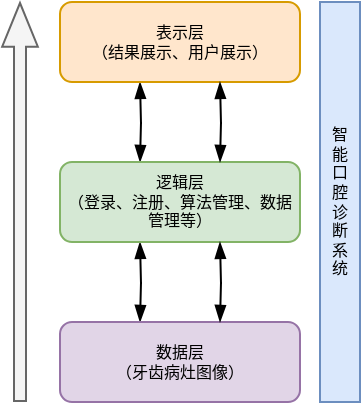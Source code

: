<mxfile version="24.4.13" type="github" pages="4">
  <diagram name="系统架构" id="LkHW-83_zddhqzEgzAWe">
    <mxGraphModel dx="576" dy="305" grid="1" gridSize="10" guides="1" tooltips="1" connect="1" arrows="1" fold="1" page="1" pageScale="1" pageWidth="3300" pageHeight="4681" math="0" shadow="0">
      <root>
        <mxCell id="0" />
        <mxCell id="1" parent="0" />
        <mxCell id="YGHuRv0u9WsSLWJvh3on-13" style="edgeStyle=orthogonalEdgeStyle;rounded=0;orthogonalLoop=1;jettySize=auto;html=1;entryX=0.5;entryY=1;entryDx=0;entryDy=0;endArrow=blockThin;endFill=1;startArrow=blockThin;startFill=1;fontFamily=宋体;fontSize=8;" parent="1" edge="1">
          <mxGeometry relative="1" as="geometry">
            <mxPoint x="1480" y="320" as="sourcePoint" />
            <mxPoint x="1480" y="280" as="targetPoint" />
          </mxGeometry>
        </mxCell>
        <mxCell id="YGHuRv0u9WsSLWJvh3on-9" value="&lt;span style=&quot;font-size: 8px;&quot;&gt;数据层&lt;/span&gt;&lt;div style=&quot;font-size: 8px;&quot;&gt;（牙齿病灶图像）&lt;/div&gt;" style="rounded=1;whiteSpace=wrap;html=1;fillColor=#e1d5e7;strokeColor=#9673a6;fontFamily=宋体;fontSize=8;" parent="1" vertex="1">
          <mxGeometry x="1440" y="320" width="120" height="40" as="geometry" />
        </mxCell>
        <mxCell id="YGHuRv0u9WsSLWJvh3on-20" style="edgeStyle=orthogonalEdgeStyle;rounded=0;orthogonalLoop=1;jettySize=auto;html=1;entryX=0.5;entryY=1;entryDx=0;entryDy=0;startArrow=blockThin;startFill=1;endArrow=blockThin;endFill=1;fontFamily=宋体;fontSize=8;" parent="1" edge="1">
          <mxGeometry relative="1" as="geometry">
            <mxPoint x="1480" y="240" as="sourcePoint" />
            <mxPoint x="1480" y="200" as="targetPoint" />
          </mxGeometry>
        </mxCell>
        <mxCell id="YGHuRv0u9WsSLWJvh3on-10" value="&lt;span style=&quot;font-size: 8px;&quot;&gt;逻辑层&lt;/span&gt;&lt;div style=&quot;font-size: 8px;&quot;&gt;（登录、注册、算法管理、数据管理等）&lt;/div&gt;" style="rounded=1;whiteSpace=wrap;html=1;fillColor=#d5e8d4;strokeColor=#82b366;fontFamily=宋体;fontSize=8;" parent="1" vertex="1">
          <mxGeometry x="1440" y="240" width="120" height="40" as="geometry" />
        </mxCell>
        <mxCell id="YGHuRv0u9WsSLWJvh3on-11" value="&lt;font style=&quot;font-size: 8px;&quot;&gt;&lt;span style=&quot;font-size: 8px;&quot;&gt;表示层&lt;/span&gt;&lt;/font&gt;&lt;div style=&quot;font-size: 8px;&quot;&gt;&lt;font style=&quot;font-size: 8px;&quot;&gt;&lt;span style=&quot;font-size: 8px;&quot;&gt;（结果展示、用户展示）&lt;/span&gt;&lt;/font&gt;&lt;/div&gt;" style="rounded=1;whiteSpace=wrap;html=1;fillColor=#ffe6cc;strokeColor=#d79b00;fontFamily=宋体;fontSize=8;" parent="1" vertex="1">
          <mxGeometry x="1440" y="160" width="120" height="40" as="geometry" />
        </mxCell>
        <mxCell id="YGHuRv0u9WsSLWJvh3on-15" value="" style="shape=flexArrow;endArrow=classic;html=1;rounded=0;fillColor=#f5f5f5;strokeColor=#666666;endSize=6.944;startSize=6;targetPerimeterSpacing=0;width=6;fontFamily=宋体;fontSize=8;endWidth=10.833;" parent="1" edge="1">
          <mxGeometry width="50" height="50" relative="1" as="geometry">
            <mxPoint x="1420" y="360" as="sourcePoint" />
            <mxPoint x="1420" y="160" as="targetPoint" />
          </mxGeometry>
        </mxCell>
        <mxCell id="YGHuRv0u9WsSLWJvh3on-21" style="edgeStyle=orthogonalEdgeStyle;rounded=0;orthogonalLoop=1;jettySize=auto;html=1;entryX=0.5;entryY=1;entryDx=0;entryDy=0;startArrow=blockThin;startFill=1;endArrow=blockThin;endFill=1;fontFamily=宋体;fontSize=8;" parent="1" edge="1">
          <mxGeometry relative="1" as="geometry">
            <mxPoint x="1520" y="240" as="sourcePoint" />
            <mxPoint x="1520" y="200" as="targetPoint" />
          </mxGeometry>
        </mxCell>
        <mxCell id="YGHuRv0u9WsSLWJvh3on-22" style="edgeStyle=orthogonalEdgeStyle;rounded=0;orthogonalLoop=1;jettySize=auto;html=1;entryX=0.5;entryY=1;entryDx=0;entryDy=0;endArrow=blockThin;endFill=1;startArrow=blockThin;startFill=1;fontFamily=宋体;fontSize=8;" parent="1" edge="1">
          <mxGeometry relative="1" as="geometry">
            <mxPoint x="1520" y="320" as="sourcePoint" />
            <mxPoint x="1520" y="280" as="targetPoint" />
          </mxGeometry>
        </mxCell>
        <mxCell id="YGHuRv0u9WsSLWJvh3on-23" value="智&lt;div&gt;能&lt;/div&gt;&lt;div&gt;口&lt;/div&gt;&lt;div&gt;腔&lt;/div&gt;&lt;div&gt;诊&lt;/div&gt;&lt;div&gt;断&lt;/div&gt;&lt;div&gt;系&lt;/div&gt;&lt;div&gt;统&lt;/div&gt;" style="rounded=0;whiteSpace=wrap;html=1;fillColor=#dae8fc;strokeColor=#6c8ebf;fontSize=8;fontFamily=宋体;" parent="1" vertex="1">
          <mxGeometry x="1570" y="160" width="20" height="200" as="geometry" />
        </mxCell>
      </root>
    </mxGraphModel>
  </diagram>
  <diagram id="i9NmXFwkPcuuJlF_lthj" name="功能设计图">
    <mxGraphModel dx="830" dy="439" grid="1" gridSize="10" guides="1" tooltips="1" connect="1" arrows="1" fold="1" page="1" pageScale="1" pageWidth="3300" pageHeight="4681" math="0" shadow="0">
      <root>
        <mxCell id="0" />
        <mxCell id="1" parent="0" />
        <mxCell id="tpQNAjY15MoXPKfH8kAv-8" style="edgeStyle=orthogonalEdgeStyle;rounded=0;orthogonalLoop=1;jettySize=auto;html=1;endArrow=none;endFill=0;fontSize=8;fontStyle=1" parent="1" source="52KiW7nBEGcCmnsNeTSc-1" target="tpQNAjY15MoXPKfH8kAv-1" edge="1">
          <mxGeometry relative="1" as="geometry">
            <Array as="points">
              <mxPoint x="860" y="350" />
              <mxPoint x="720" y="350" />
            </Array>
          </mxGeometry>
        </mxCell>
        <mxCell id="tpQNAjY15MoXPKfH8kAv-9" style="edgeStyle=orthogonalEdgeStyle;rounded=0;orthogonalLoop=1;jettySize=auto;html=1;entryX=0.5;entryY=0;entryDx=0;entryDy=0;endArrow=none;endFill=0;fontSize=8;fontStyle=1" parent="1" source="52KiW7nBEGcCmnsNeTSc-1" target="tpQNAjY15MoXPKfH8kAv-2" edge="1">
          <mxGeometry relative="1" as="geometry">
            <Array as="points">
              <mxPoint x="860" y="350" />
              <mxPoint x="810" y="350" />
            </Array>
          </mxGeometry>
        </mxCell>
        <mxCell id="tpQNAjY15MoXPKfH8kAv-10" style="edgeStyle=orthogonalEdgeStyle;rounded=0;orthogonalLoop=1;jettySize=auto;html=1;entryX=0.5;entryY=0;entryDx=0;entryDy=0;endArrow=none;endFill=0;fontSize=8;fontStyle=1" parent="1" source="52KiW7nBEGcCmnsNeTSc-1" target="tpQNAjY15MoXPKfH8kAv-3" edge="1">
          <mxGeometry relative="1" as="geometry">
            <Array as="points">
              <mxPoint x="860" y="350" />
              <mxPoint x="900" y="350" />
            </Array>
          </mxGeometry>
        </mxCell>
        <mxCell id="tpQNAjY15MoXPKfH8kAv-11" style="edgeStyle=orthogonalEdgeStyle;rounded=0;orthogonalLoop=1;jettySize=auto;html=1;entryX=0.5;entryY=0;entryDx=0;entryDy=0;endArrow=none;endFill=0;fontSize=8;fontStyle=1" parent="1" source="52KiW7nBEGcCmnsNeTSc-1" target="tpQNAjY15MoXPKfH8kAv-4" edge="1">
          <mxGeometry relative="1" as="geometry">
            <Array as="points">
              <mxPoint x="860" y="350" />
              <mxPoint x="990" y="350" />
            </Array>
          </mxGeometry>
        </mxCell>
        <mxCell id="52KiW7nBEGcCmnsNeTSc-1" value="口腔智能诊断系统" style="rounded=1;whiteSpace=wrap;html=1;fontFamily=宋体;fontSize=8;align=center;fontStyle=1" parent="1" vertex="1">
          <mxGeometry x="800" y="320" width="120" height="20" as="geometry" />
        </mxCell>
        <mxCell id="MkGm8vVT1DqQg0-eW2ea-3" style="edgeStyle=orthogonalEdgeStyle;rounded=0;orthogonalLoop=1;jettySize=auto;html=1;entryX=0.5;entryY=0;entryDx=0;entryDy=0;endArrow=none;endFill=0;endSize=4;fontSize=8;fontStyle=1" parent="1" source="tpQNAjY15MoXPKfH8kAv-1" target="MkGm8vVT1DqQg0-eW2ea-2" edge="1">
          <mxGeometry relative="1" as="geometry" />
        </mxCell>
        <mxCell id="tpQNAjY15MoXPKfH8kAv-1" value="数据管理模块" style="rounded=1;whiteSpace=wrap;html=1;fontFamily=宋体;fontSize=8;fontStyle=1" parent="1" vertex="1">
          <mxGeometry x="680" y="370" width="80" height="20" as="geometry" />
        </mxCell>
        <mxCell id="tpQNAjY15MoXPKfH8kAv-2" value="系统管理模块" style="rounded=1;whiteSpace=wrap;html=1;fontFamily=宋体;fontSize=8;fontStyle=1" parent="1" vertex="1">
          <mxGeometry x="770" y="370" width="80" height="20" as="geometry" />
        </mxCell>
        <mxCell id="MkGm8vVT1DqQg0-eW2ea-5" style="edgeStyle=orthogonalEdgeStyle;rounded=0;orthogonalLoop=1;jettySize=auto;html=1;entryX=0.5;entryY=0;entryDx=0;entryDy=0;endArrow=none;endFill=0;fontSize=8;fontStyle=1" parent="1" source="tpQNAjY15MoXPKfH8kAv-3" target="MkGm8vVT1DqQg0-eW2ea-4" edge="1">
          <mxGeometry relative="1" as="geometry" />
        </mxCell>
        <mxCell id="tpQNAjY15MoXPKfH8kAv-3" value="算法管理模块" style="rounded=1;whiteSpace=wrap;html=1;fontFamily=宋体;fontSize=8;fontStyle=1" parent="1" vertex="1">
          <mxGeometry x="860" y="370" width="80" height="20" as="geometry" />
        </mxCell>
        <mxCell id="tpQNAjY15MoXPKfH8kAv-4" value="病灶分割模块" style="rounded=1;whiteSpace=wrap;html=1;fontFamily=宋体;fontSize=8;fontStyle=1" parent="1" vertex="1">
          <mxGeometry x="950" y="370" width="80" height="20" as="geometry" />
        </mxCell>
        <mxCell id="tpQNAjY15MoXPKfH8kAv-33" style="edgeStyle=orthogonalEdgeStyle;rounded=0;orthogonalLoop=1;jettySize=auto;html=1;entryX=0.5;entryY=1;entryDx=0;entryDy=0;endArrow=none;endFill=0;fontSize=8;fontStyle=1" parent="1" source="tpQNAjY15MoXPKfH8kAv-12" target="tpQNAjY15MoXPKfH8kAv-1" edge="1">
          <mxGeometry relative="1" as="geometry">
            <Array as="points">
              <mxPoint x="690" y="400" />
              <mxPoint x="720" y="400" />
            </Array>
          </mxGeometry>
        </mxCell>
        <mxCell id="tpQNAjY15MoXPKfH8kAv-12" value="数&lt;div style=&quot;font-size: 8px;&quot;&gt;据&lt;/div&gt;&lt;div style=&quot;font-size: 8px;&quot;&gt;上&lt;/div&gt;&lt;div style=&quot;font-size: 8px;&quot;&gt;传&lt;/div&gt;" style="rounded=0;whiteSpace=wrap;html=1;fontFamily=宋体;fontSize=8;fontStyle=1" parent="1" vertex="1">
          <mxGeometry x="680" y="410" width="20" height="50" as="geometry" />
        </mxCell>
        <mxCell id="tpQNAjY15MoXPKfH8kAv-40" style="edgeStyle=orthogonalEdgeStyle;rounded=0;orthogonalLoop=1;jettySize=auto;html=1;entryX=0.5;entryY=1;entryDx=0;entryDy=0;endArrow=none;endFill=0;fontSize=8;fontStyle=1" parent="1" source="tpQNAjY15MoXPKfH8kAv-13" target="tpQNAjY15MoXPKfH8kAv-1" edge="1">
          <mxGeometry relative="1" as="geometry">
            <Array as="points">
              <mxPoint x="750" y="400" />
              <mxPoint x="720" y="400" />
            </Array>
          </mxGeometry>
        </mxCell>
        <mxCell id="tpQNAjY15MoXPKfH8kAv-13" value="数&lt;div style=&quot;font-size: 8px;&quot;&gt;据&lt;/div&gt;&lt;div style=&quot;font-size: 8px;&quot;&gt;删&lt;/div&gt;&lt;div style=&quot;font-size: 8px;&quot;&gt;除&lt;/div&gt;" style="rounded=0;whiteSpace=wrap;html=1;fontFamily=宋体;fontSize=8;fontStyle=1" parent="1" vertex="1">
          <mxGeometry x="740" y="410" width="20" height="50" as="geometry" />
        </mxCell>
        <mxCell id="tpQNAjY15MoXPKfH8kAv-14" value="用&lt;div style=&quot;font-size: 8px;&quot;&gt;户&lt;/div&gt;&lt;div style=&quot;font-size: 8px;&quot;&gt;注&lt;/div&gt;&lt;div style=&quot;font-size: 8px;&quot;&gt;册&lt;/div&gt;" style="rounded=0;whiteSpace=wrap;html=1;fontFamily=宋体;fontSize=8;fontStyle=1" parent="1" vertex="1">
          <mxGeometry x="770" y="410" width="20" height="50" as="geometry" />
        </mxCell>
        <mxCell id="tpQNAjY15MoXPKfH8kAv-35" style="edgeStyle=orthogonalEdgeStyle;rounded=0;orthogonalLoop=1;jettySize=auto;html=1;entryX=0.5;entryY=1;entryDx=0;entryDy=0;endArrow=none;endFill=0;fontSize=8;fontStyle=1" parent="1" source="tpQNAjY15MoXPKfH8kAv-15" target="tpQNAjY15MoXPKfH8kAv-2" edge="1">
          <mxGeometry relative="1" as="geometry" />
        </mxCell>
        <mxCell id="tpQNAjY15MoXPKfH8kAv-15" value="用&lt;div style=&quot;font-size: 8px;&quot;&gt;户&lt;/div&gt;&lt;div style=&quot;font-size: 8px;&quot;&gt;登&lt;/div&gt;&lt;div style=&quot;font-size: 8px;&quot;&gt;录&lt;/div&gt;" style="rounded=0;whiteSpace=wrap;html=1;fontFamily=宋体;fontSize=8;fontStyle=1" parent="1" vertex="1">
          <mxGeometry x="800" y="410" width="20" height="50" as="geometry" />
        </mxCell>
        <mxCell id="tpQNAjY15MoXPKfH8kAv-16" value="个&lt;div&gt;人&lt;/div&gt;&lt;div&gt;中&lt;/div&gt;&lt;div&gt;心&lt;/div&gt;" style="rounded=0;whiteSpace=wrap;html=1;fontFamily=宋体;fontSize=8;fontStyle=1" parent="1" vertex="1">
          <mxGeometry x="830" y="410" width="20" height="50" as="geometry" />
        </mxCell>
        <mxCell id="tpQNAjY15MoXPKfH8kAv-42" style="edgeStyle=orthogonalEdgeStyle;rounded=0;orthogonalLoop=1;jettySize=auto;html=1;entryX=0.5;entryY=1;entryDx=0;entryDy=0;endArrow=none;endFill=0;fontSize=8;fontStyle=1" parent="1" source="tpQNAjY15MoXPKfH8kAv-18" target="tpQNAjY15MoXPKfH8kAv-3" edge="1">
          <mxGeometry relative="1" as="geometry">
            <Array as="points">
              <mxPoint x="870" y="400" />
              <mxPoint x="900" y="400" />
            </Array>
          </mxGeometry>
        </mxCell>
        <mxCell id="tpQNAjY15MoXPKfH8kAv-18" value="算&lt;div&gt;法&lt;/div&gt;&lt;div&gt;上&lt;/div&gt;&lt;div&gt;传&lt;/div&gt;" style="rounded=0;whiteSpace=wrap;html=1;fontFamily=宋体;fontSize=8;fontStyle=1" parent="1" vertex="1">
          <mxGeometry x="860" y="410" width="20" height="50" as="geometry" />
        </mxCell>
        <mxCell id="tpQNAjY15MoXPKfH8kAv-43" style="edgeStyle=orthogonalEdgeStyle;rounded=0;orthogonalLoop=1;jettySize=auto;html=1;entryX=0.5;entryY=1;entryDx=0;entryDy=0;endArrow=none;endFill=0;fontSize=8;fontStyle=1" parent="1" source="tpQNAjY15MoXPKfH8kAv-19" target="tpQNAjY15MoXPKfH8kAv-3" edge="1">
          <mxGeometry relative="1" as="geometry">
            <Array as="points">
              <mxPoint x="930" y="400" />
              <mxPoint x="900" y="400" />
            </Array>
          </mxGeometry>
        </mxCell>
        <mxCell id="tpQNAjY15MoXPKfH8kAv-19" value="算&lt;div&gt;法&lt;/div&gt;&lt;div&gt;删&lt;/div&gt;&lt;div&gt;除&lt;/div&gt;" style="rounded=0;whiteSpace=wrap;html=1;fontFamily=宋体;fontSize=8;fontStyle=1" parent="1" vertex="1">
          <mxGeometry x="920" y="410" width="20" height="50" as="geometry" />
        </mxCell>
        <mxCell id="tpQNAjY15MoXPKfH8kAv-44" style="edgeStyle=orthogonalEdgeStyle;rounded=0;orthogonalLoop=1;jettySize=auto;html=1;entryX=0.5;entryY=1;entryDx=0;entryDy=0;endArrow=none;endFill=0;fontSize=8;fontStyle=1" parent="1" source="tpQNAjY15MoXPKfH8kAv-21" target="tpQNAjY15MoXPKfH8kAv-4" edge="1">
          <mxGeometry relative="1" as="geometry">
            <Array as="points">
              <mxPoint x="960" y="400" />
              <mxPoint x="990" y="400" />
            </Array>
          </mxGeometry>
        </mxCell>
        <mxCell id="tpQNAjY15MoXPKfH8kAv-21" value="数&lt;div&gt;据&lt;/div&gt;&lt;div&gt;选&lt;/div&gt;&lt;div&gt;择&lt;/div&gt;" style="rounded=0;whiteSpace=wrap;html=1;fontFamily=宋体;fontSize=8;fontStyle=1" parent="1" vertex="1">
          <mxGeometry x="950" y="410" width="20" height="50" as="geometry" />
        </mxCell>
        <mxCell id="tpQNAjY15MoXPKfH8kAv-45" style="edgeStyle=orthogonalEdgeStyle;rounded=0;orthogonalLoop=1;jettySize=auto;html=1;entryX=0.5;entryY=1;entryDx=0;entryDy=0;endArrow=none;endFill=0;fontSize=8;fontStyle=1" parent="1" source="tpQNAjY15MoXPKfH8kAv-22" target="tpQNAjY15MoXPKfH8kAv-4" edge="1">
          <mxGeometry relative="1" as="geometry">
            <Array as="points">
              <mxPoint x="1020" y="400" />
              <mxPoint x="990" y="400" />
            </Array>
          </mxGeometry>
        </mxCell>
        <mxCell id="tpQNAjY15MoXPKfH8kAv-22" value="结&lt;div&gt;果&lt;/div&gt;&lt;div&gt;展&lt;/div&gt;&lt;div&gt;示&lt;/div&gt;" style="rounded=0;whiteSpace=wrap;html=1;fontFamily=宋体;fontSize=8;fontStyle=1" parent="1" vertex="1">
          <mxGeometry x="1010" y="410" width="20" height="50" as="geometry" />
        </mxCell>
        <mxCell id="tpQNAjY15MoXPKfH8kAv-39" style="edgeStyle=orthogonalEdgeStyle;rounded=0;orthogonalLoop=1;jettySize=auto;html=1;entryX=0.5;entryY=1;entryDx=0;entryDy=0;endArrow=none;endFill=0;fontSize=8;fontStyle=1" parent="1" source="tpQNAjY15MoXPKfH8kAv-23" target="tpQNAjY15MoXPKfH8kAv-4" edge="1">
          <mxGeometry relative="1" as="geometry">
            <Array as="points">
              <mxPoint x="990" y="400" />
              <mxPoint x="990" y="400" />
            </Array>
          </mxGeometry>
        </mxCell>
        <mxCell id="tpQNAjY15MoXPKfH8kAv-23" value="算&lt;div&gt;法&lt;/div&gt;&lt;div&gt;选&lt;/div&gt;&lt;div&gt;择&lt;/div&gt;" style="rounded=0;whiteSpace=wrap;html=1;fontFamily=宋体;fontSize=8;fontStyle=1" parent="1" vertex="1">
          <mxGeometry x="980" y="410" width="20" height="50" as="geometry" />
        </mxCell>
        <mxCell id="tpQNAjY15MoXPKfH8kAv-34" style="edgeStyle=orthogonalEdgeStyle;rounded=0;orthogonalLoop=1;jettySize=auto;html=1;entryX=0.5;entryY=1;entryDx=0;entryDy=0;endArrow=none;endFill=0;fontSize=8;fontStyle=1" parent="1" edge="1">
          <mxGeometry relative="1" as="geometry">
            <mxPoint x="784.99" y="410" as="sourcePoint" />
            <mxPoint x="809.99" y="390" as="targetPoint" />
            <Array as="points">
              <mxPoint x="780" y="410" />
              <mxPoint x="780" y="400" />
              <mxPoint x="810" y="400" />
            </Array>
          </mxGeometry>
        </mxCell>
        <mxCell id="tpQNAjY15MoXPKfH8kAv-41" style="edgeStyle=orthogonalEdgeStyle;rounded=0;orthogonalLoop=1;jettySize=auto;html=1;entryX=0.512;entryY=1.002;entryDx=0;entryDy=0;entryPerimeter=0;endArrow=none;endFill=0;fontSize=8;fontStyle=1" parent="1" source="tpQNAjY15MoXPKfH8kAv-16" target="tpQNAjY15MoXPKfH8kAv-2" edge="1">
          <mxGeometry relative="1" as="geometry">
            <Array as="points">
              <mxPoint x="840" y="400" />
              <mxPoint x="810" y="400" />
              <mxPoint x="810" y="390" />
            </Array>
          </mxGeometry>
        </mxCell>
        <mxCell id="MkGm8vVT1DqQg0-eW2ea-2" value="数&lt;div&gt;据&lt;/div&gt;&lt;div&gt;统&lt;/div&gt;&lt;div&gt;计&lt;/div&gt;" style="rounded=0;whiteSpace=wrap;html=1;fontFamily=宋体;fontSize=8;fontStyle=1" parent="1" vertex="1">
          <mxGeometry x="710" y="410" width="20" height="50" as="geometry" />
        </mxCell>
        <mxCell id="MkGm8vVT1DqQg0-eW2ea-4" value="算&lt;div&gt;法&lt;/div&gt;&lt;div&gt;设&lt;/div&gt;&lt;div&gt;置&lt;/div&gt;" style="rounded=0;whiteSpace=wrap;html=1;fontFamily=宋体;fontSize=8;fontStyle=1" parent="1" vertex="1">
          <mxGeometry x="890" y="410" width="20" height="50" as="geometry" />
        </mxCell>
      </root>
    </mxGraphModel>
  </diagram>
  <diagram id="YIF18xCXREtSUEXABAGM" name="病灶分割">
    <mxGraphModel dx="1012" dy="536" grid="1" gridSize="10" guides="1" tooltips="1" connect="1" arrows="1" fold="1" page="1" pageScale="1" pageWidth="3300" pageHeight="4681" math="0" shadow="0">
      <root>
        <mxCell id="0" />
        <mxCell id="1" parent="0" />
        <mxCell id="BI3yGCkP-vkkFhbPsTGd-1" value="开始" style="strokeWidth=1;html=1;shape=mxgraph.flowchart.terminator;whiteSpace=wrap;fontSize=10;fontFamily=宋体;fontStyle=1" parent="1" vertex="1">
          <mxGeometry x="440" y="360" width="80" height="40" as="geometry" />
        </mxCell>
        <mxCell id="BI3yGCkP-vkkFhbPsTGd-13" value="" style="edgeStyle=orthogonalEdgeStyle;rounded=0;orthogonalLoop=1;jettySize=auto;html=1;endArrow=blockThin;endFill=1;fontStyle=0" parent="1" source="BI3yGCkP-vkkFhbPsTGd-2" edge="1">
          <mxGeometry relative="1" as="geometry">
            <mxPoint x="480" y="560" as="targetPoint" />
          </mxGeometry>
        </mxCell>
        <mxCell id="BI3yGCkP-vkkFhbPsTGd-2" value="病灶数据分割" style="rounded=1;whiteSpace=wrap;html=1;absoluteArcSize=1;arcSize=14;strokeWidth=1;fontSize=10;fontFamily=宋体;fontStyle=1" parent="1" vertex="1">
          <mxGeometry x="440" y="500" width="80" height="40" as="geometry" />
        </mxCell>
        <mxCell id="BI3yGCkP-vkkFhbPsTGd-7" style="edgeStyle=orthogonalEdgeStyle;rounded=0;orthogonalLoop=1;jettySize=auto;html=1;entryX=0;entryY=0.5;entryDx=0;entryDy=0;fontSize=8;endArrow=blockThin;endFill=1;fontStyle=0" parent="1" source="BI3yGCkP-vkkFhbPsTGd-3" target="BI3yGCkP-vkkFhbPsTGd-2" edge="1">
          <mxGeometry relative="1" as="geometry" />
        </mxCell>
        <mxCell id="BI3yGCkP-vkkFhbPsTGd-9" value="是" style="edgeLabel;html=1;align=center;verticalAlign=middle;resizable=0;points=[];fontSize=10;fontFamily=宋体;fontStyle=1" parent="BI3yGCkP-vkkFhbPsTGd-7" vertex="1" connectable="0">
          <mxGeometry x="-0.367" y="-2" relative="1" as="geometry">
            <mxPoint as="offset" />
          </mxGeometry>
        </mxCell>
        <mxCell id="BI3yGCkP-vkkFhbPsTGd-3" value="算法选择" style="strokeWidth=1;html=1;shape=mxgraph.flowchart.decision;whiteSpace=wrap;fontSize=10;fontFamily=宋体;fontStyle=1" parent="1" vertex="1">
          <mxGeometry x="380" y="440" width="80" height="40" as="geometry" />
        </mxCell>
        <mxCell id="BI3yGCkP-vkkFhbPsTGd-4" style="edgeStyle=orthogonalEdgeStyle;rounded=0;orthogonalLoop=1;jettySize=auto;html=1;entryX=0.5;entryY=0;entryDx=0;entryDy=0;entryPerimeter=0;endArrow=blockThin;endFill=1;fontStyle=0" parent="1" source="BI3yGCkP-vkkFhbPsTGd-1" target="BI3yGCkP-vkkFhbPsTGd-3" edge="1">
          <mxGeometry relative="1" as="geometry" />
        </mxCell>
        <mxCell id="BI3yGCkP-vkkFhbPsTGd-8" style="edgeStyle=orthogonalEdgeStyle;rounded=0;orthogonalLoop=1;jettySize=auto;html=1;entryX=1;entryY=0.5;entryDx=0;entryDy=0;endArrow=blockThin;endFill=1;fontStyle=0" parent="1" source="BI3yGCkP-vkkFhbPsTGd-5" target="BI3yGCkP-vkkFhbPsTGd-2" edge="1">
          <mxGeometry relative="1" as="geometry" />
        </mxCell>
        <mxCell id="BI3yGCkP-vkkFhbPsTGd-10" value="是" style="edgeLabel;html=1;align=center;verticalAlign=middle;resizable=0;points=[];fontSize=10;fontFamily=宋体;fontStyle=1" parent="BI3yGCkP-vkkFhbPsTGd-8" vertex="1" connectable="0">
          <mxGeometry x="-0.407" y="2" relative="1" as="geometry">
            <mxPoint as="offset" />
          </mxGeometry>
        </mxCell>
        <mxCell id="BI3yGCkP-vkkFhbPsTGd-5" value="数据选择" style="strokeWidth=1;html=1;shape=mxgraph.flowchart.decision;whiteSpace=wrap;fontSize=10;fontFamily=宋体;fontStyle=1" parent="1" vertex="1">
          <mxGeometry x="500" y="440" width="80" height="40" as="geometry" />
        </mxCell>
        <mxCell id="BI3yGCkP-vkkFhbPsTGd-6" style="edgeStyle=orthogonalEdgeStyle;rounded=0;orthogonalLoop=1;jettySize=auto;html=1;entryX=0.5;entryY=0;entryDx=0;entryDy=0;entryPerimeter=0;endArrow=blockThin;endFill=1;fontStyle=0" parent="1" source="BI3yGCkP-vkkFhbPsTGd-1" target="BI3yGCkP-vkkFhbPsTGd-5" edge="1">
          <mxGeometry relative="1" as="geometry" />
        </mxCell>
        <mxCell id="BI3yGCkP-vkkFhbPsTGd-15" value="结束" style="strokeWidth=1;html=1;shape=mxgraph.flowchart.terminator;whiteSpace=wrap;fontSize=10;fontFamily=宋体;fontStyle=1" parent="1" vertex="1">
          <mxGeometry x="440" y="720" width="80" height="40" as="geometry" />
        </mxCell>
        <mxCell id="BI3yGCkP-vkkFhbPsTGd-31" style="edgeStyle=orthogonalEdgeStyle;rounded=0;orthogonalLoop=1;jettySize=auto;html=1;endArrow=none;endFill=0;fontStyle=0" parent="1" source="BI3yGCkP-vkkFhbPsTGd-20" edge="1">
          <mxGeometry relative="1" as="geometry">
            <mxPoint x="480" y="700" as="targetPoint" />
            <Array as="points">
              <mxPoint x="400" y="580" />
              <mxPoint x="400" y="700" />
              <mxPoint x="440" y="700" />
            </Array>
          </mxGeometry>
        </mxCell>
        <mxCell id="BI3yGCkP-vkkFhbPsTGd-32" value="否" style="edgeLabel;html=1;align=center;verticalAlign=middle;resizable=0;points=[];fontFamily=宋体;fontSize=10;fontStyle=1" parent="BI3yGCkP-vkkFhbPsTGd-31" vertex="1" connectable="0">
          <mxGeometry x="-0.184" relative="1" as="geometry">
            <mxPoint as="offset" />
          </mxGeometry>
        </mxCell>
        <mxCell id="BI3yGCkP-vkkFhbPsTGd-20" value="是否出现病灶" style="strokeWidth=1;html=1;shape=mxgraph.flowchart.decision;whiteSpace=wrap;fontSize=10;fontFamily=宋体;fontStyle=1" parent="1" vertex="1">
          <mxGeometry x="440" y="560" width="80" height="40" as="geometry" />
        </mxCell>
        <mxCell id="BI3yGCkP-vkkFhbPsTGd-22" value="显示病灶分割结果" style="rounded=1;whiteSpace=wrap;html=1;absoluteArcSize=1;arcSize=14;strokeWidth=1;fontSize=10;fontFamily=宋体;fontStyle=1" parent="1" vertex="1">
          <mxGeometry x="440" y="640" width="80" height="40" as="geometry" />
        </mxCell>
        <mxCell id="BI3yGCkP-vkkFhbPsTGd-24" style="edgeStyle=orthogonalEdgeStyle;rounded=0;orthogonalLoop=1;jettySize=auto;html=1;entryX=0;entryY=0.5;entryDx=0;entryDy=0;fontSize=8;endArrow=blockThin;endFill=1;fontStyle=0" parent="1" edge="1">
          <mxGeometry relative="1" as="geometry">
            <mxPoint x="480" y="600" as="sourcePoint" />
            <mxPoint x="480" y="640" as="targetPoint" />
          </mxGeometry>
        </mxCell>
        <mxCell id="BI3yGCkP-vkkFhbPsTGd-25" value="是" style="edgeLabel;html=1;align=center;verticalAlign=middle;resizable=0;points=[];fontSize=10;fontFamily=宋体;fontStyle=1" parent="BI3yGCkP-vkkFhbPsTGd-24" vertex="1" connectable="0">
          <mxGeometry x="-0.367" y="-2" relative="1" as="geometry">
            <mxPoint as="offset" />
          </mxGeometry>
        </mxCell>
        <mxCell id="BI3yGCkP-vkkFhbPsTGd-26" value="" style="edgeStyle=orthogonalEdgeStyle;rounded=0;orthogonalLoop=1;jettySize=auto;html=1;endArrow=blockThin;endFill=1;entryX=0.5;entryY=0;entryDx=0;entryDy=0;entryPerimeter=0;fontStyle=0" parent="1" edge="1" target="BI3yGCkP-vkkFhbPsTGd-15">
          <mxGeometry relative="1" as="geometry">
            <mxPoint x="479.8" y="680" as="sourcePoint" />
            <mxPoint x="479.8" y="700" as="targetPoint" />
          </mxGeometry>
        </mxCell>
        <mxCell id="BI3yGCkP-vkkFhbPsTGd-27" style="edgeStyle=orthogonalEdgeStyle;rounded=0;orthogonalLoop=1;jettySize=auto;html=1;endArrow=none;endFill=0;fontStyle=0" parent="1" source="BI3yGCkP-vkkFhbPsTGd-3" edge="1">
          <mxGeometry relative="1" as="geometry">
            <Array as="points">
              <mxPoint x="360" y="460" />
              <mxPoint x="360" y="700" />
            </Array>
            <mxPoint x="480" y="700" as="targetPoint" />
          </mxGeometry>
        </mxCell>
        <mxCell id="BI3yGCkP-vkkFhbPsTGd-28" value="否" style="edgeLabel;html=1;align=center;verticalAlign=middle;resizable=0;points=[];fontFamily=宋体;fontSize=10;fontStyle=1" parent="BI3yGCkP-vkkFhbPsTGd-27" vertex="1" connectable="0">
          <mxGeometry x="-0.263" y="-1" relative="1" as="geometry">
            <mxPoint as="offset" />
          </mxGeometry>
        </mxCell>
        <mxCell id="BI3yGCkP-vkkFhbPsTGd-29" style="edgeStyle=orthogonalEdgeStyle;rounded=0;orthogonalLoop=1;jettySize=auto;html=1;endArrow=none;endFill=0;fontStyle=0" parent="1" source="BI3yGCkP-vkkFhbPsTGd-5" edge="1">
          <mxGeometry relative="1" as="geometry">
            <Array as="points">
              <mxPoint x="600" y="460" />
              <mxPoint x="600" y="700" />
              <mxPoint x="520" y="700" />
            </Array>
            <mxPoint x="480" y="700" as="targetPoint" />
          </mxGeometry>
        </mxCell>
        <mxCell id="BI3yGCkP-vkkFhbPsTGd-33" value="否" style="edgeLabel;html=1;align=center;verticalAlign=middle;resizable=0;points=[];fontFamily=宋体;fontSize=10;fontStyle=1" parent="BI3yGCkP-vkkFhbPsTGd-29" vertex="1" connectable="0">
          <mxGeometry x="-0.212" relative="1" as="geometry">
            <mxPoint as="offset" />
          </mxGeometry>
        </mxCell>
      </root>
    </mxGraphModel>
  </diagram>
  <diagram id="-fuicj0J8tHWl5odxQkv" name="系统管理流程图">
    <mxGraphModel dx="1430" dy="757" grid="1" gridSize="10" guides="1" tooltips="1" connect="1" arrows="1" fold="1" page="1" pageScale="1" pageWidth="3300" pageHeight="4681" math="0" shadow="0">
      <root>
        <mxCell id="0" />
        <mxCell id="1" parent="0" />
        <mxCell id="d6k6f8dK2Abtm1SsaPgO-24" style="edgeStyle=orthogonalEdgeStyle;rounded=0;orthogonalLoop=1;jettySize=auto;html=1;entryX=0.5;entryY=0;entryDx=0;entryDy=0;endArrow=blockThin;endFill=1;fontStyle=1" parent="1" source="d6k6f8dK2Abtm1SsaPgO-1" target="d6k6f8dK2Abtm1SsaPgO-3" edge="1">
          <mxGeometry relative="1" as="geometry" />
        </mxCell>
        <mxCell id="d6k6f8dK2Abtm1SsaPgO-1" value="开始" style="strokeWidth=1;html=1;shape=mxgraph.flowchart.terminator;whiteSpace=wrap;fontSize=10;fontFamily=宋体;fontStyle=1" parent="1" vertex="1">
          <mxGeometry x="760" y="380" width="80" height="40" as="geometry" />
        </mxCell>
        <mxCell id="d6k6f8dK2Abtm1SsaPgO-3" value="输入用户名" style="rounded=1;whiteSpace=wrap;html=1;absoluteArcSize=1;arcSize=14;strokeWidth=1;fontSize=10;fontFamily=宋体;fontStyle=1" parent="1" vertex="1">
          <mxGeometry x="760" y="440" width="80" height="40" as="geometry" />
        </mxCell>
        <mxCell id="d6k6f8dK2Abtm1SsaPgO-37" style="edgeStyle=orthogonalEdgeStyle;rounded=0;orthogonalLoop=1;jettySize=auto;html=1;entryX=1;entryY=0.5;entryDx=0;entryDy=0;endArrow=blockThin;endFill=1;fontStyle=1" parent="1" source="d6k6f8dK2Abtm1SsaPgO-10" target="d6k6f8dK2Abtm1SsaPgO-3" edge="1">
          <mxGeometry relative="1" as="geometry">
            <Array as="points">
              <mxPoint x="860" y="520" />
              <mxPoint x="860" y="460" />
            </Array>
          </mxGeometry>
        </mxCell>
        <mxCell id="d6k6f8dK2Abtm1SsaPgO-38" value="否" style="edgeLabel;html=1;align=center;verticalAlign=middle;resizable=0;points=[];fontFamily=宋体;fontSize=10;fontStyle=1" parent="d6k6f8dK2Abtm1SsaPgO-37" vertex="1" connectable="0">
          <mxGeometry x="0.012" y="-1" relative="1" as="geometry">
            <mxPoint as="offset" />
          </mxGeometry>
        </mxCell>
        <mxCell id="d6k6f8dK2Abtm1SsaPgO-52" style="edgeStyle=orthogonalEdgeStyle;rounded=0;orthogonalLoop=1;jettySize=auto;html=1;endArrow=blockThin;endFill=1;fontStyle=1" parent="1" source="d6k6f8dK2Abtm1SsaPgO-10" edge="1">
          <mxGeometry relative="1" as="geometry">
            <mxPoint x="800" y="560" as="targetPoint" />
          </mxGeometry>
        </mxCell>
        <mxCell id="d6k6f8dK2Abtm1SsaPgO-10" value="符合规则" style="strokeWidth=1;html=1;shape=mxgraph.flowchart.decision;whiteSpace=wrap;fontSize=10;fontFamily=宋体;fontStyle=1" parent="1" vertex="1">
          <mxGeometry x="760" y="500" width="80" height="40" as="geometry" />
        </mxCell>
        <mxCell id="d6k6f8dK2Abtm1SsaPgO-12" value="结束" style="strokeWidth=1;html=1;shape=mxgraph.flowchart.terminator;whiteSpace=wrap;fontSize=10;fontFamily=宋体;fontStyle=1" parent="1" vertex="1">
          <mxGeometry x="760" y="860" width="80" height="40" as="geometry" />
        </mxCell>
        <mxCell id="d6k6f8dK2Abtm1SsaPgO-25" style="edgeStyle=orthogonalEdgeStyle;rounded=0;orthogonalLoop=1;jettySize=auto;html=1;entryX=0.5;entryY=0;entryDx=0;entryDy=0;entryPerimeter=0;endArrow=blockThin;endFill=1;fontStyle=1" parent="1" source="d6k6f8dK2Abtm1SsaPgO-3" target="d6k6f8dK2Abtm1SsaPgO-10" edge="1">
          <mxGeometry relative="1" as="geometry" />
        </mxCell>
        <mxCell id="d6k6f8dK2Abtm1SsaPgO-26" value="确认密码" style="rounded=1;whiteSpace=wrap;html=1;absoluteArcSize=1;arcSize=14;strokeWidth=1;fontSize=10;fontFamily=宋体;fontStyle=1" parent="1" vertex="1">
          <mxGeometry x="760" y="620" width="80" height="40" as="geometry" />
        </mxCell>
        <mxCell id="d6k6f8dK2Abtm1SsaPgO-40" style="edgeStyle=orthogonalEdgeStyle;rounded=0;orthogonalLoop=1;jettySize=auto;html=1;entryX=1;entryY=0.5;entryDx=0;entryDy=0;endArrow=blockThin;endFill=1;fontStyle=1" parent="1" source="d6k6f8dK2Abtm1SsaPgO-29" target="d6k6f8dK2Abtm1SsaPgO-26" edge="1">
          <mxGeometry relative="1" as="geometry">
            <Array as="points">
              <mxPoint x="860" y="700" />
              <mxPoint x="860" y="640" />
            </Array>
          </mxGeometry>
        </mxCell>
        <mxCell id="d6k6f8dK2Abtm1SsaPgO-41" value="否" style="edgeLabel;html=1;align=center;verticalAlign=middle;resizable=0;points=[];fontFamily=宋体;fontSize=10;fontStyle=1" parent="d6k6f8dK2Abtm1SsaPgO-40" vertex="1" connectable="0">
          <mxGeometry x="0.031" y="-1" relative="1" as="geometry">
            <mxPoint as="offset" />
          </mxGeometry>
        </mxCell>
        <mxCell id="d6k6f8dK2Abtm1SsaPgO-29" value="密码一致" style="strokeWidth=1;html=1;shape=mxgraph.flowchart.decision;whiteSpace=wrap;fontSize=10;fontFamily=宋体;fontStyle=1" parent="1" vertex="1">
          <mxGeometry x="760" y="680" width="80" height="40" as="geometry" />
        </mxCell>
        <mxCell id="d6k6f8dK2Abtm1SsaPgO-30" style="edgeStyle=orthogonalEdgeStyle;rounded=0;orthogonalLoop=1;jettySize=auto;html=1;entryX=0.5;entryY=0;entryDx=0;entryDy=0;entryPerimeter=0;endArrow=blockThin;endFill=1;fontStyle=1" parent="1" source="d6k6f8dK2Abtm1SsaPgO-26" target="d6k6f8dK2Abtm1SsaPgO-29" edge="1">
          <mxGeometry relative="1" as="geometry" />
        </mxCell>
        <mxCell id="d6k6f8dK2Abtm1SsaPgO-42" value="登录成功" style="rounded=1;whiteSpace=wrap;html=1;absoluteArcSize=1;arcSize=14;strokeWidth=1;fontSize=10;fontFamily=宋体;fontStyle=1" parent="1" vertex="1">
          <mxGeometry x="760" y="800" width="80" height="40" as="geometry" />
        </mxCell>
        <mxCell id="d6k6f8dK2Abtm1SsaPgO-44" style="edgeStyle=orthogonalEdgeStyle;rounded=0;orthogonalLoop=1;jettySize=auto;html=1;entryX=0.5;entryY=0;entryDx=0;entryDy=0;entryPerimeter=0;endArrow=blockThin;endFill=1;fontStyle=1" parent="1" source="d6k6f8dK2Abtm1SsaPgO-42" target="d6k6f8dK2Abtm1SsaPgO-12" edge="1">
          <mxGeometry relative="1" as="geometry" />
        </mxCell>
        <mxCell id="d6k6f8dK2Abtm1SsaPgO-45" style="edgeStyle=orthogonalEdgeStyle;rounded=0;orthogonalLoop=1;jettySize=auto;html=1;entryX=1;entryY=0.5;entryDx=0;entryDy=0;endArrow=blockThin;endFill=1;fontStyle=1" parent="1" target="d6k6f8dK2Abtm1SsaPgO-46" edge="1">
          <mxGeometry relative="1" as="geometry">
            <mxPoint x="760" y="580" as="sourcePoint" />
          </mxGeometry>
        </mxCell>
        <mxCell id="d6k6f8dK2Abtm1SsaPgO-46" value="输入密码" style="rounded=1;whiteSpace=wrap;html=1;absoluteArcSize=1;arcSize=14;strokeWidth=1;fontSize=10;fontFamily=宋体;fontStyle=1" parent="1" vertex="1">
          <mxGeometry x="660" y="560" width="80" height="40" as="geometry" />
        </mxCell>
        <mxCell id="d6k6f8dK2Abtm1SsaPgO-47" style="edgeStyle=orthogonalEdgeStyle;rounded=0;orthogonalLoop=1;jettySize=auto;html=1;entryX=0;entryY=0.5;entryDx=0;entryDy=0;endArrow=blockThin;endFill=1;fontStyle=1" parent="1" source="d6k6f8dK2Abtm1SsaPgO-50" target="d6k6f8dK2Abtm1SsaPgO-46" edge="1">
          <mxGeometry relative="1" as="geometry">
            <Array as="points">
              <mxPoint x="640" y="640" />
              <mxPoint x="640" y="580" />
            </Array>
          </mxGeometry>
        </mxCell>
        <mxCell id="d6k6f8dK2Abtm1SsaPgO-48" value="否" style="edgeLabel;html=1;align=center;verticalAlign=middle;resizable=0;points=[];fontFamily=宋体;fontSize=10;fontStyle=1" parent="d6k6f8dK2Abtm1SsaPgO-47" vertex="1" connectable="0">
          <mxGeometry x="-0.026" relative="1" as="geometry">
            <mxPoint as="offset" />
          </mxGeometry>
        </mxCell>
        <mxCell id="d6k6f8dK2Abtm1SsaPgO-49" style="edgeStyle=orthogonalEdgeStyle;rounded=0;orthogonalLoop=1;jettySize=auto;html=1;entryX=0;entryY=0.5;entryDx=0;entryDy=0;endArrow=blockThin;endFill=1;fontStyle=1" parent="1" source="d6k6f8dK2Abtm1SsaPgO-50" edge="1">
          <mxGeometry relative="1" as="geometry">
            <mxPoint x="760" y="640" as="targetPoint" />
          </mxGeometry>
        </mxCell>
        <mxCell id="d6k6f8dK2Abtm1SsaPgO-50" value="符合规则" style="strokeWidth=1;html=1;shape=mxgraph.flowchart.decision;whiteSpace=wrap;fontSize=10;fontFamily=宋体;fontStyle=1" parent="1" vertex="1">
          <mxGeometry x="660" y="620" width="80" height="40" as="geometry" />
        </mxCell>
        <mxCell id="d6k6f8dK2Abtm1SsaPgO-51" style="edgeStyle=orthogonalEdgeStyle;rounded=0;orthogonalLoop=1;jettySize=auto;html=1;entryX=0.5;entryY=0;entryDx=0;entryDy=0;entryPerimeter=0;endArrow=blockThin;endFill=1;fontStyle=1" parent="1" source="d6k6f8dK2Abtm1SsaPgO-46" target="d6k6f8dK2Abtm1SsaPgO-50" edge="1">
          <mxGeometry relative="1" as="geometry" />
        </mxCell>
        <mxCell id="d6k6f8dK2Abtm1SsaPgO-58" style="edgeStyle=orthogonalEdgeStyle;rounded=0;orthogonalLoop=1;jettySize=auto;html=1;entryX=0;entryY=0.5;entryDx=0;entryDy=0;endArrow=blockThin;endFill=1;fontStyle=1" parent="1" source="d6k6f8dK2Abtm1SsaPgO-53" target="d6k6f8dK2Abtm1SsaPgO-56" edge="1">
          <mxGeometry relative="1" as="geometry" />
        </mxCell>
        <mxCell id="d6k6f8dK2Abtm1SsaPgO-59" value="否" style="edgeLabel;html=1;align=center;verticalAlign=middle;resizable=0;points=[];fontFamily=宋体;fontSize=10;fontStyle=1" parent="d6k6f8dK2Abtm1SsaPgO-58" vertex="1" connectable="0">
          <mxGeometry x="0.076" y="1" relative="1" as="geometry">
            <mxPoint x="-4" y="-1" as="offset" />
          </mxGeometry>
        </mxCell>
        <mxCell id="d6k6f8dK2Abtm1SsaPgO-60" style="edgeStyle=orthogonalEdgeStyle;rounded=0;orthogonalLoop=1;jettySize=auto;html=1;entryX=0.5;entryY=0;entryDx=0;entryDy=0;endArrow=blockThin;endFill=1;fontStyle=1" parent="1" source="d6k6f8dK2Abtm1SsaPgO-53" target="d6k6f8dK2Abtm1SsaPgO-26" edge="1">
          <mxGeometry relative="1" as="geometry" />
        </mxCell>
        <mxCell id="d6k6f8dK2Abtm1SsaPgO-53" value="是否注册" style="strokeWidth=1;html=1;shape=mxgraph.flowchart.decision;whiteSpace=wrap;fontSize=10;fontFamily=宋体;fontStyle=1" parent="1" vertex="1">
          <mxGeometry x="760" y="560" width="80" height="40" as="geometry" />
        </mxCell>
        <mxCell id="d6k6f8dK2Abtm1SsaPgO-56" value="跳转注册页面" style="rounded=1;whiteSpace=wrap;html=1;absoluteArcSize=1;arcSize=14;strokeWidth=1;fontSize=10;fontFamily=宋体;fontStyle=1" parent="1" vertex="1">
          <mxGeometry x="880" y="560" width="80" height="40" as="geometry" />
        </mxCell>
        <mxCell id="d6k6f8dK2Abtm1SsaPgO-61" style="edgeStyle=orthogonalEdgeStyle;rounded=0;orthogonalLoop=1;jettySize=auto;html=1;endArrow=blockThin;endFill=1;entryX=1;entryY=0.5;entryDx=0;entryDy=0;fontStyle=1" parent="1" source="d6k6f8dK2Abtm1SsaPgO-56" target="d6k6f8dK2Abtm1SsaPgO-42" edge="1">
          <mxGeometry relative="1" as="geometry">
            <mxPoint x="850" y="820" as="targetPoint" />
            <Array as="points">
              <mxPoint x="920" y="820" />
            </Array>
          </mxGeometry>
        </mxCell>
        <mxCell id="d6k6f8dK2Abtm1SsaPgO-67" style="edgeStyle=orthogonalEdgeStyle;rounded=0;orthogonalLoop=1;jettySize=auto;html=1;entryX=0.5;entryY=0;entryDx=0;entryDy=0;fontStyle=1" parent="1" source="d6k6f8dK2Abtm1SsaPgO-62" target="d6k6f8dK2Abtm1SsaPgO-42" edge="1">
          <mxGeometry relative="1" as="geometry" />
        </mxCell>
        <mxCell id="d6k6f8dK2Abtm1SsaPgO-62" value="医生" style="strokeWidth=1;html=1;shape=mxgraph.flowchart.decision;whiteSpace=wrap;fontSize=10;fontFamily=宋体;fontStyle=1" parent="1" vertex="1">
          <mxGeometry x="760" y="740" width="80" height="40" as="geometry" />
        </mxCell>
        <mxCell id="d6k6f8dK2Abtm1SsaPgO-66" style="edgeStyle=orthogonalEdgeStyle;rounded=0;orthogonalLoop=1;jettySize=auto;html=1;entryX=0.5;entryY=0;entryDx=0;entryDy=0;entryPerimeter=0;fontStyle=1" parent="1" source="d6k6f8dK2Abtm1SsaPgO-29" target="d6k6f8dK2Abtm1SsaPgO-62" edge="1">
          <mxGeometry relative="1" as="geometry" />
        </mxCell>
        <mxCell id="d6k6f8dK2Abtm1SsaPgO-71" style="edgeStyle=orthogonalEdgeStyle;rounded=0;orthogonalLoop=1;jettySize=auto;html=1;entryX=0;entryY=0.5;entryDx=0;entryDy=0;endArrow=blockThin;endFill=1;fontStyle=1" parent="1" source="d6k6f8dK2Abtm1SsaPgO-68" target="d6k6f8dK2Abtm1SsaPgO-42" edge="1">
          <mxGeometry relative="1" as="geometry">
            <Array as="points">
              <mxPoint x="690" y="820" />
            </Array>
          </mxGeometry>
        </mxCell>
        <mxCell id="d6k6f8dK2Abtm1SsaPgO-68" value="普通患者权限" style="rounded=1;whiteSpace=wrap;html=1;absoluteArcSize=1;arcSize=14;strokeWidth=1;fontSize=10;fontFamily=宋体;fontStyle=1" parent="1" vertex="1">
          <mxGeometry x="650" y="740" width="80" height="40" as="geometry" />
        </mxCell>
        <mxCell id="d6k6f8dK2Abtm1SsaPgO-69" style="edgeStyle=orthogonalEdgeStyle;rounded=0;orthogonalLoop=1;jettySize=auto;html=1;endArrow=blockThin;endFill=1;fontStyle=1" parent="1" edge="1">
          <mxGeometry relative="1" as="geometry">
            <mxPoint x="760" y="759.8" as="sourcePoint" />
            <mxPoint x="730" y="759.8" as="targetPoint" />
          </mxGeometry>
        </mxCell>
        <mxCell id="d6k6f8dK2Abtm1SsaPgO-70" value="否" style="edgeLabel;html=1;align=center;verticalAlign=middle;resizable=0;points=[];fontFamily=宋体;fontSize=10;fontStyle=1" parent="d6k6f8dK2Abtm1SsaPgO-69" vertex="1" connectable="0">
          <mxGeometry x="0.076" y="1" relative="1" as="geometry">
            <mxPoint x="3" y="-2" as="offset" />
          </mxGeometry>
        </mxCell>
      </root>
    </mxGraphModel>
  </diagram>
</mxfile>
